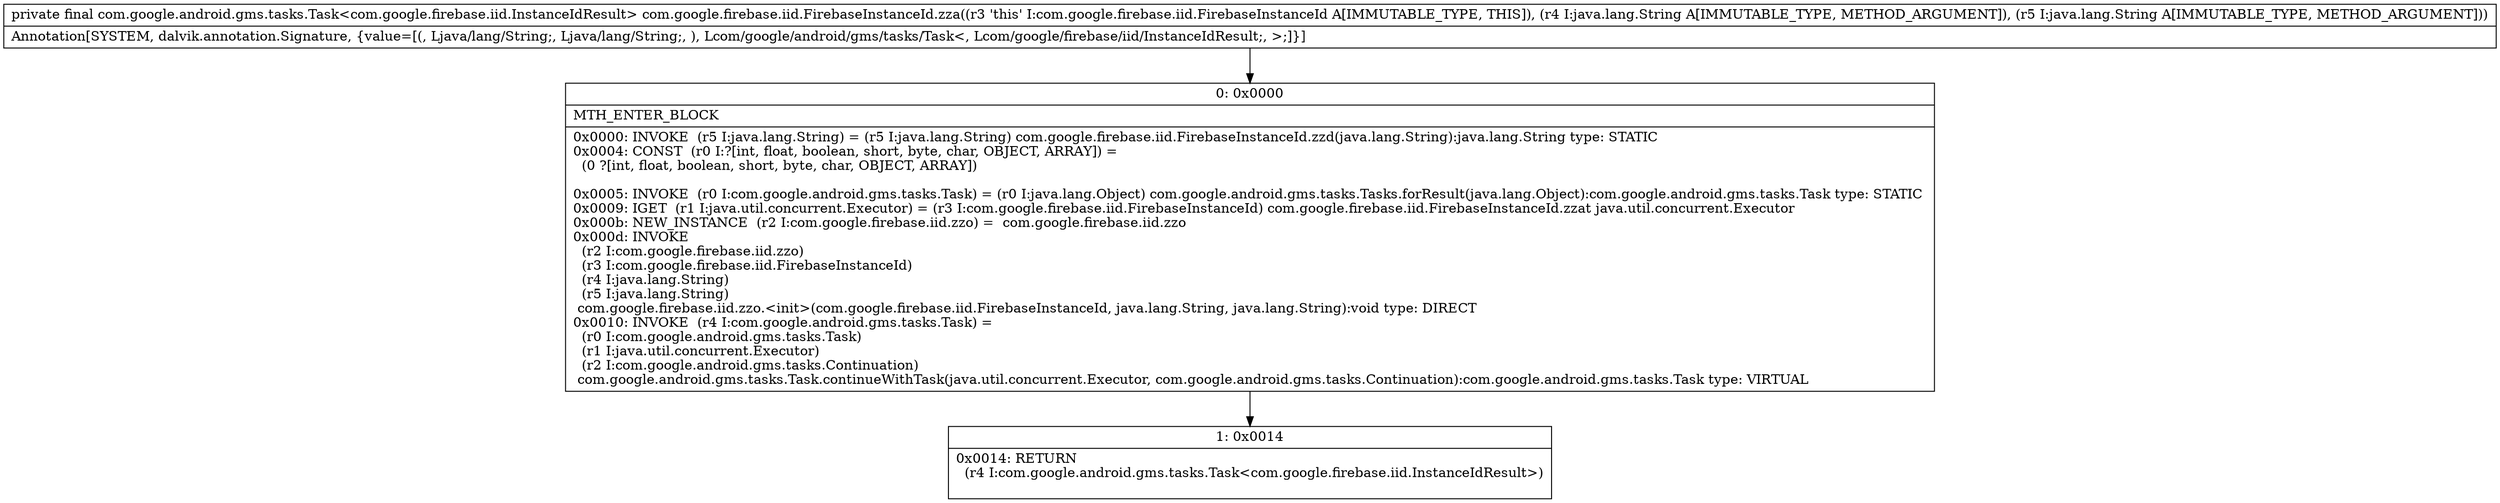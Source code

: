 digraph "CFG forcom.google.firebase.iid.FirebaseInstanceId.zza(Ljava\/lang\/String;Ljava\/lang\/String;)Lcom\/google\/android\/gms\/tasks\/Task;" {
Node_0 [shape=record,label="{0\:\ 0x0000|MTH_ENTER_BLOCK\l|0x0000: INVOKE  (r5 I:java.lang.String) = (r5 I:java.lang.String) com.google.firebase.iid.FirebaseInstanceId.zzd(java.lang.String):java.lang.String type: STATIC \l0x0004: CONST  (r0 I:?[int, float, boolean, short, byte, char, OBJECT, ARRAY]) = \l  (0 ?[int, float, boolean, short, byte, char, OBJECT, ARRAY])\l \l0x0005: INVOKE  (r0 I:com.google.android.gms.tasks.Task) = (r0 I:java.lang.Object) com.google.android.gms.tasks.Tasks.forResult(java.lang.Object):com.google.android.gms.tasks.Task type: STATIC \l0x0009: IGET  (r1 I:java.util.concurrent.Executor) = (r3 I:com.google.firebase.iid.FirebaseInstanceId) com.google.firebase.iid.FirebaseInstanceId.zzat java.util.concurrent.Executor \l0x000b: NEW_INSTANCE  (r2 I:com.google.firebase.iid.zzo) =  com.google.firebase.iid.zzo \l0x000d: INVOKE  \l  (r2 I:com.google.firebase.iid.zzo)\l  (r3 I:com.google.firebase.iid.FirebaseInstanceId)\l  (r4 I:java.lang.String)\l  (r5 I:java.lang.String)\l com.google.firebase.iid.zzo.\<init\>(com.google.firebase.iid.FirebaseInstanceId, java.lang.String, java.lang.String):void type: DIRECT \l0x0010: INVOKE  (r4 I:com.google.android.gms.tasks.Task) = \l  (r0 I:com.google.android.gms.tasks.Task)\l  (r1 I:java.util.concurrent.Executor)\l  (r2 I:com.google.android.gms.tasks.Continuation)\l com.google.android.gms.tasks.Task.continueWithTask(java.util.concurrent.Executor, com.google.android.gms.tasks.Continuation):com.google.android.gms.tasks.Task type: VIRTUAL \l}"];
Node_1 [shape=record,label="{1\:\ 0x0014|0x0014: RETURN  \l  (r4 I:com.google.android.gms.tasks.Task\<com.google.firebase.iid.InstanceIdResult\>)\l \l}"];
MethodNode[shape=record,label="{private final com.google.android.gms.tasks.Task\<com.google.firebase.iid.InstanceIdResult\> com.google.firebase.iid.FirebaseInstanceId.zza((r3 'this' I:com.google.firebase.iid.FirebaseInstanceId A[IMMUTABLE_TYPE, THIS]), (r4 I:java.lang.String A[IMMUTABLE_TYPE, METHOD_ARGUMENT]), (r5 I:java.lang.String A[IMMUTABLE_TYPE, METHOD_ARGUMENT]))  | Annotation[SYSTEM, dalvik.annotation.Signature, \{value=[(, Ljava\/lang\/String;, Ljava\/lang\/String;, ), Lcom\/google\/android\/gms\/tasks\/Task\<, Lcom\/google\/firebase\/iid\/InstanceIdResult;, \>;]\}]\l}"];
MethodNode -> Node_0;
Node_0 -> Node_1;
}

